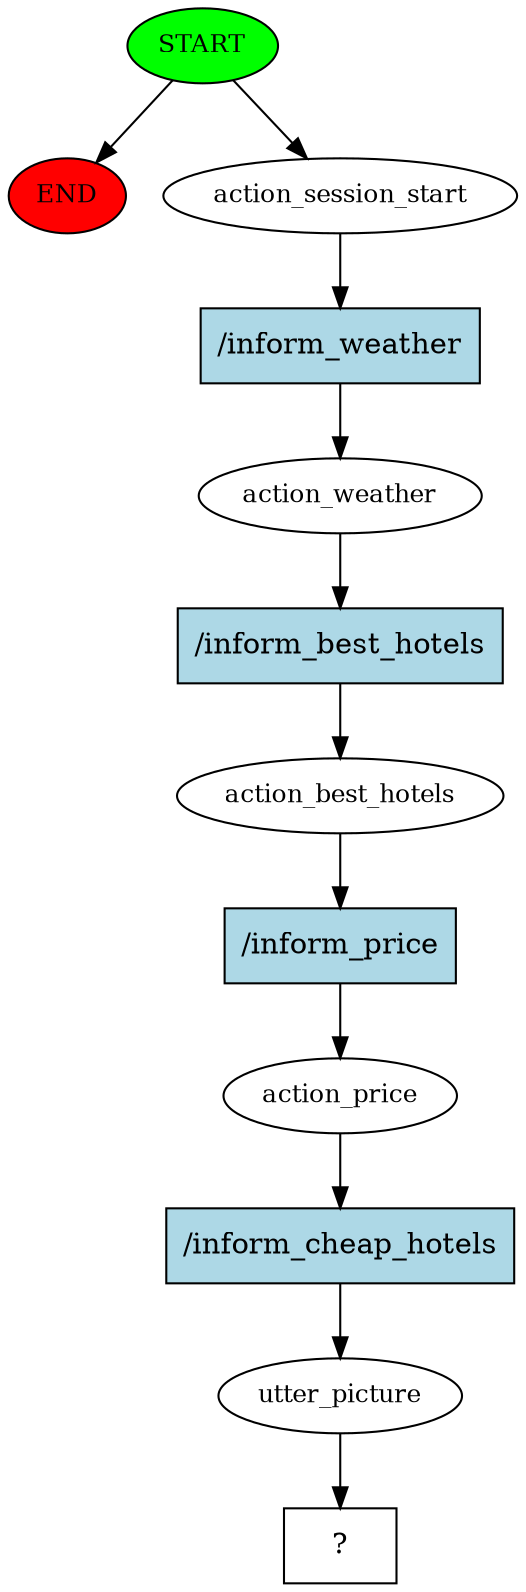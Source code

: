 digraph  {
0 [class="start active", fillcolor=green, fontsize=12, label=START, style=filled];
"-1" [class=end, fillcolor=red, fontsize=12, label=END, style=filled];
1 [class=active, fontsize=12, label=action_session_start];
2 [class=active, fontsize=12, label=action_weather];
3 [class=active, fontsize=12, label=action_best_hotels];
4 [class=active, fontsize=12, label=action_price];
5 [class=active, fontsize=12, label=utter_picture];
6 [class="intent dashed active", label="  ?  ", shape=rect];
7 [class="intent active", fillcolor=lightblue, label="/inform_weather", shape=rect, style=filled];
8 [class="intent active", fillcolor=lightblue, label="/inform_best_hotels", shape=rect, style=filled];
9 [class="intent active", fillcolor=lightblue, label="/inform_price", shape=rect, style=filled];
10 [class="intent active", fillcolor=lightblue, label="/inform_cheap_hotels", shape=rect, style=filled];
0 -> "-1"  [class="", key=NONE, label=""];
0 -> 1  [class=active, key=NONE, label=""];
1 -> 7  [class=active, key=0];
2 -> 8  [class=active, key=0];
3 -> 9  [class=active, key=0];
4 -> 10  [class=active, key=0];
5 -> 6  [class=active, key=NONE, label=""];
7 -> 2  [class=active, key=0];
8 -> 3  [class=active, key=0];
9 -> 4  [class=active, key=0];
10 -> 5  [class=active, key=0];
}
